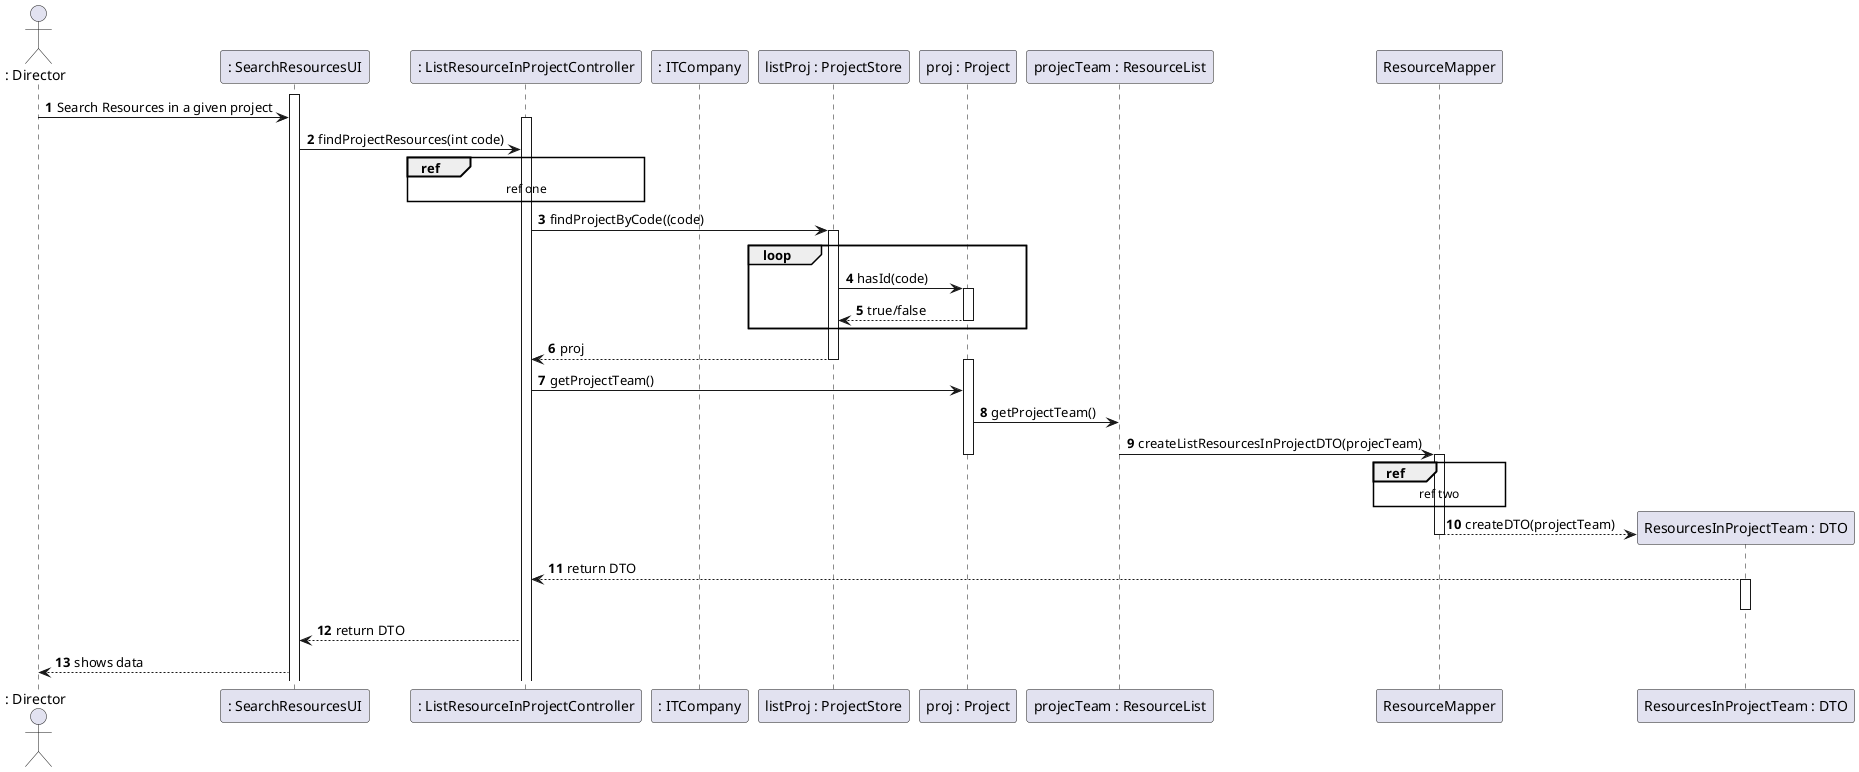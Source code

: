 @startuml

actor ": Director" as Dir
participant ": SearchResourcesUI" as UI
participant ": ListResourceInProjectController" as Controller
participant ": ITCompany" as IT
participant "listProj : ProjectStore" as store
participant "proj : Project" as proj
participant "projecTeam : ResourceList" as projTeam
participant "ResourceMapper" as Mapper
participant "ResourcesInProjectTeam : DTO" as DTO


autonumber
activate UI
Dir -> UI : Search Resources in a given project
activate Controller
UI -> Controller : findProjectResources(int code)
ref over Controller
ref one
end ref
Controller -> store : findProjectByCode((code)
loop
activate store
store -> proj : hasId(code)
activate proj
proj --> store : true/false
deactivate proj
end
store --> Controller : proj
deactivate store
activate proj
Controller -> proj : getProjectTeam()
proj -> projTeam : getProjectTeam()
projTeam -> Mapper : createListResourcesInProjectDTO(projecTeam)
deactivate proj
activate Mapper
ref over Mapper
ref two
end
autonumber resume
Mapper --> DTO ** : createDTO(projectTeam)
deactivate proj
deactivate Mapper


DTO --> Controller : return DTO
activate DTO
deactivate DTO

Controller --> UI : return DTO
UI --> Dir : shows data
@enduml